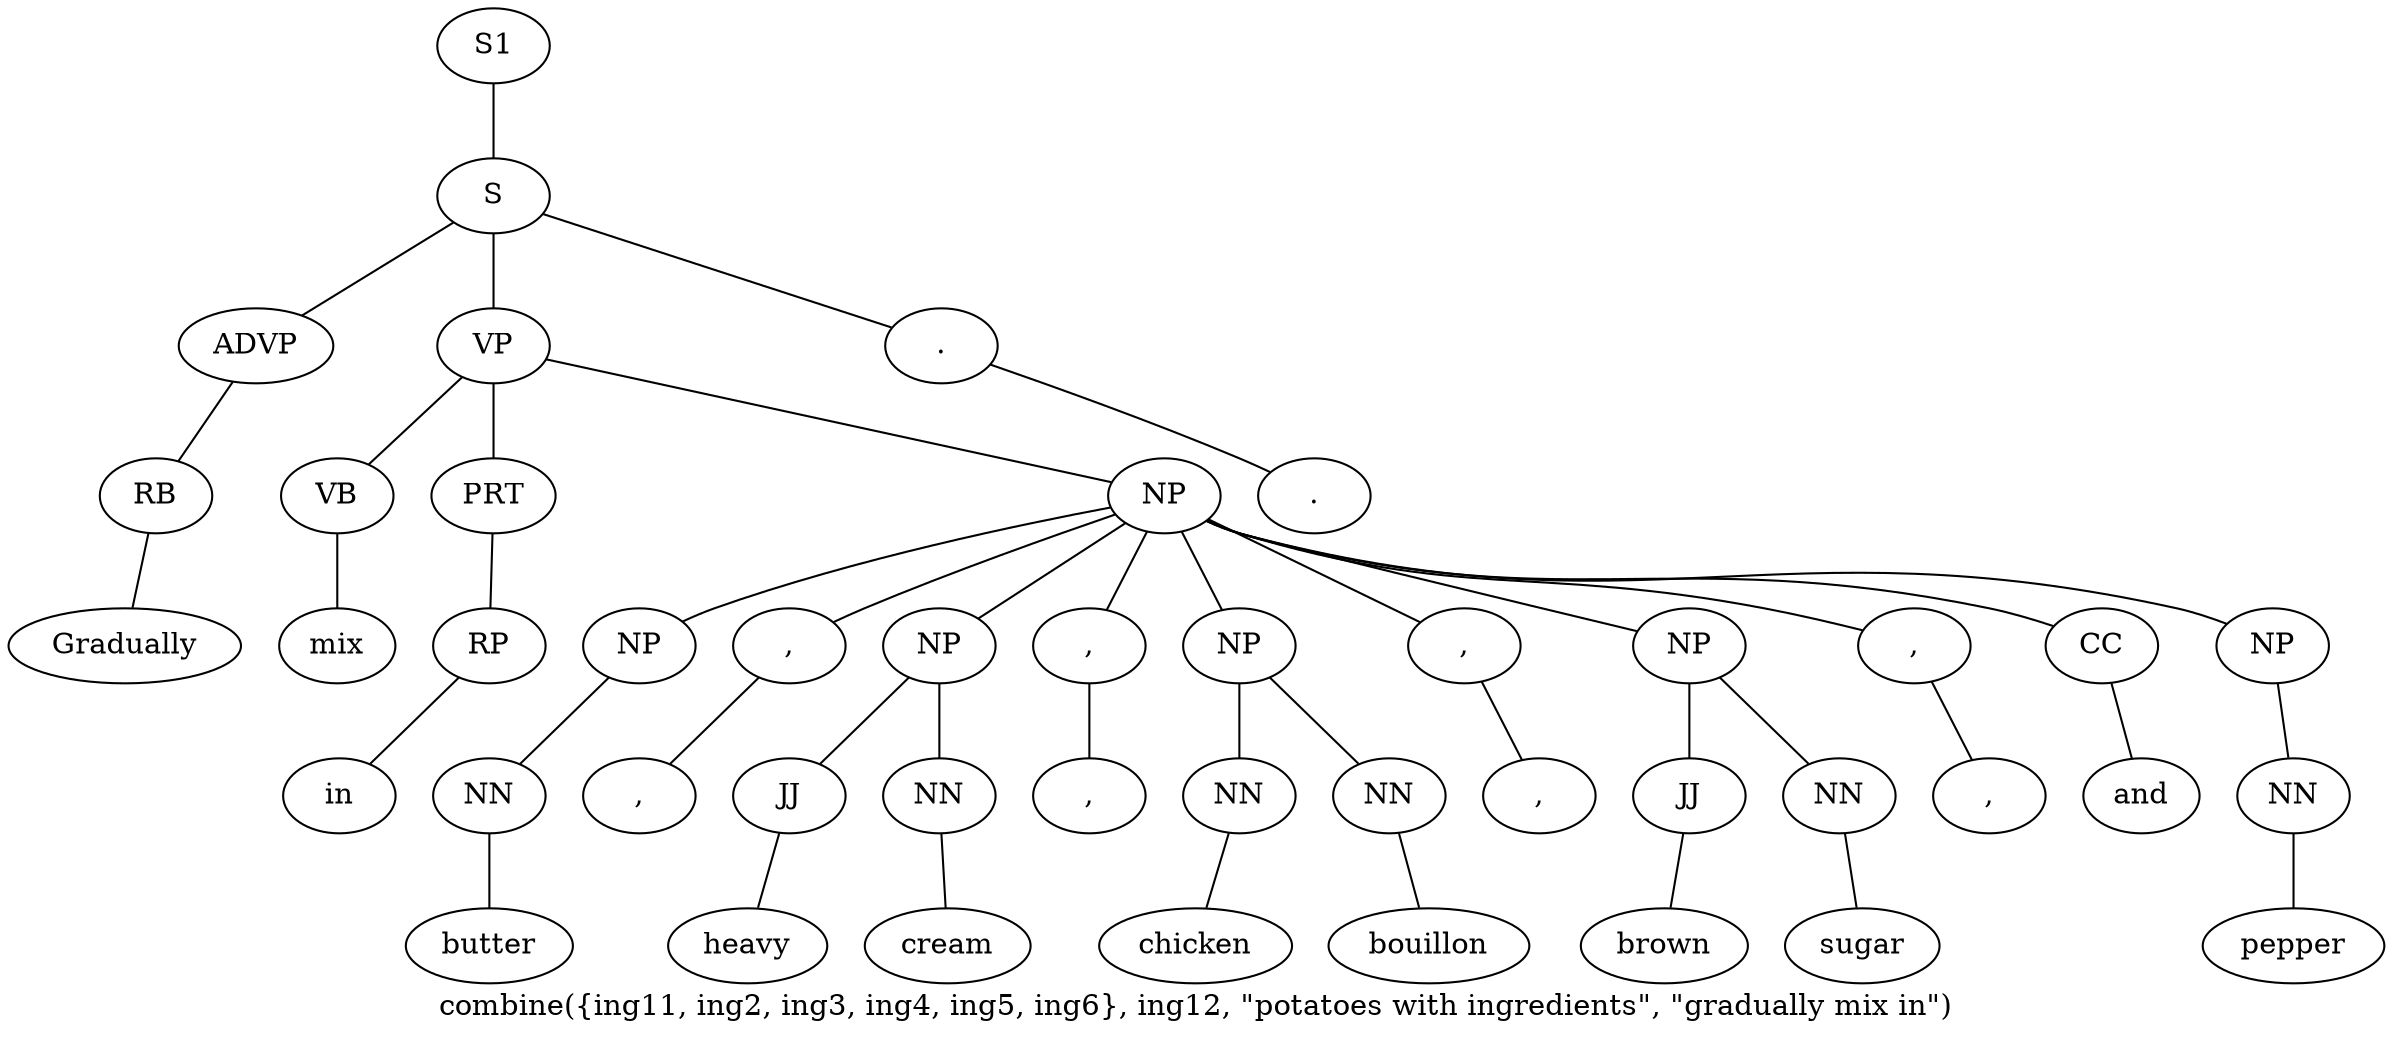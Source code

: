graph SyntaxGraph {
	label = "combine({ing11, ing2, ing3, ing4, ing5, ing6}, ing12, \"potatoes with ingredients\", \"gradually mix in\")";
	Node0 [label="S1"];
	Node1 [label="S"];
	Node2 [label="ADVP"];
	Node3 [label="RB"];
	Node4 [label="Gradually"];
	Node5 [label="VP"];
	Node6 [label="VB"];
	Node7 [label="mix"];
	Node8 [label="PRT"];
	Node9 [label="RP"];
	Node10 [label="in"];
	Node11 [label="NP"];
	Node12 [label="NP"];
	Node13 [label="NN"];
	Node14 [label="butter"];
	Node15 [label=","];
	Node16 [label=","];
	Node17 [label="NP"];
	Node18 [label="JJ"];
	Node19 [label="heavy"];
	Node20 [label="NN"];
	Node21 [label="cream"];
	Node22 [label=","];
	Node23 [label=","];
	Node24 [label="NP"];
	Node25 [label="NN"];
	Node26 [label="chicken"];
	Node27 [label="NN"];
	Node28 [label="bouillon"];
	Node29 [label=","];
	Node30 [label=","];
	Node31 [label="NP"];
	Node32 [label="JJ"];
	Node33 [label="brown"];
	Node34 [label="NN"];
	Node35 [label="sugar"];
	Node36 [label=","];
	Node37 [label=","];
	Node38 [label="CC"];
	Node39 [label="and"];
	Node40 [label="NP"];
	Node41 [label="NN"];
	Node42 [label="pepper"];
	Node43 [label="."];
	Node44 [label="."];

	Node0 -- Node1;
	Node1 -- Node2;
	Node1 -- Node5;
	Node1 -- Node43;
	Node2 -- Node3;
	Node3 -- Node4;
	Node5 -- Node6;
	Node5 -- Node8;
	Node5 -- Node11;
	Node6 -- Node7;
	Node8 -- Node9;
	Node9 -- Node10;
	Node11 -- Node12;
	Node11 -- Node15;
	Node11 -- Node17;
	Node11 -- Node22;
	Node11 -- Node24;
	Node11 -- Node29;
	Node11 -- Node31;
	Node11 -- Node36;
	Node11 -- Node38;
	Node11 -- Node40;
	Node12 -- Node13;
	Node13 -- Node14;
	Node15 -- Node16;
	Node17 -- Node18;
	Node17 -- Node20;
	Node18 -- Node19;
	Node20 -- Node21;
	Node22 -- Node23;
	Node24 -- Node25;
	Node24 -- Node27;
	Node25 -- Node26;
	Node27 -- Node28;
	Node29 -- Node30;
	Node31 -- Node32;
	Node31 -- Node34;
	Node32 -- Node33;
	Node34 -- Node35;
	Node36 -- Node37;
	Node38 -- Node39;
	Node40 -- Node41;
	Node41 -- Node42;
	Node43 -- Node44;
}